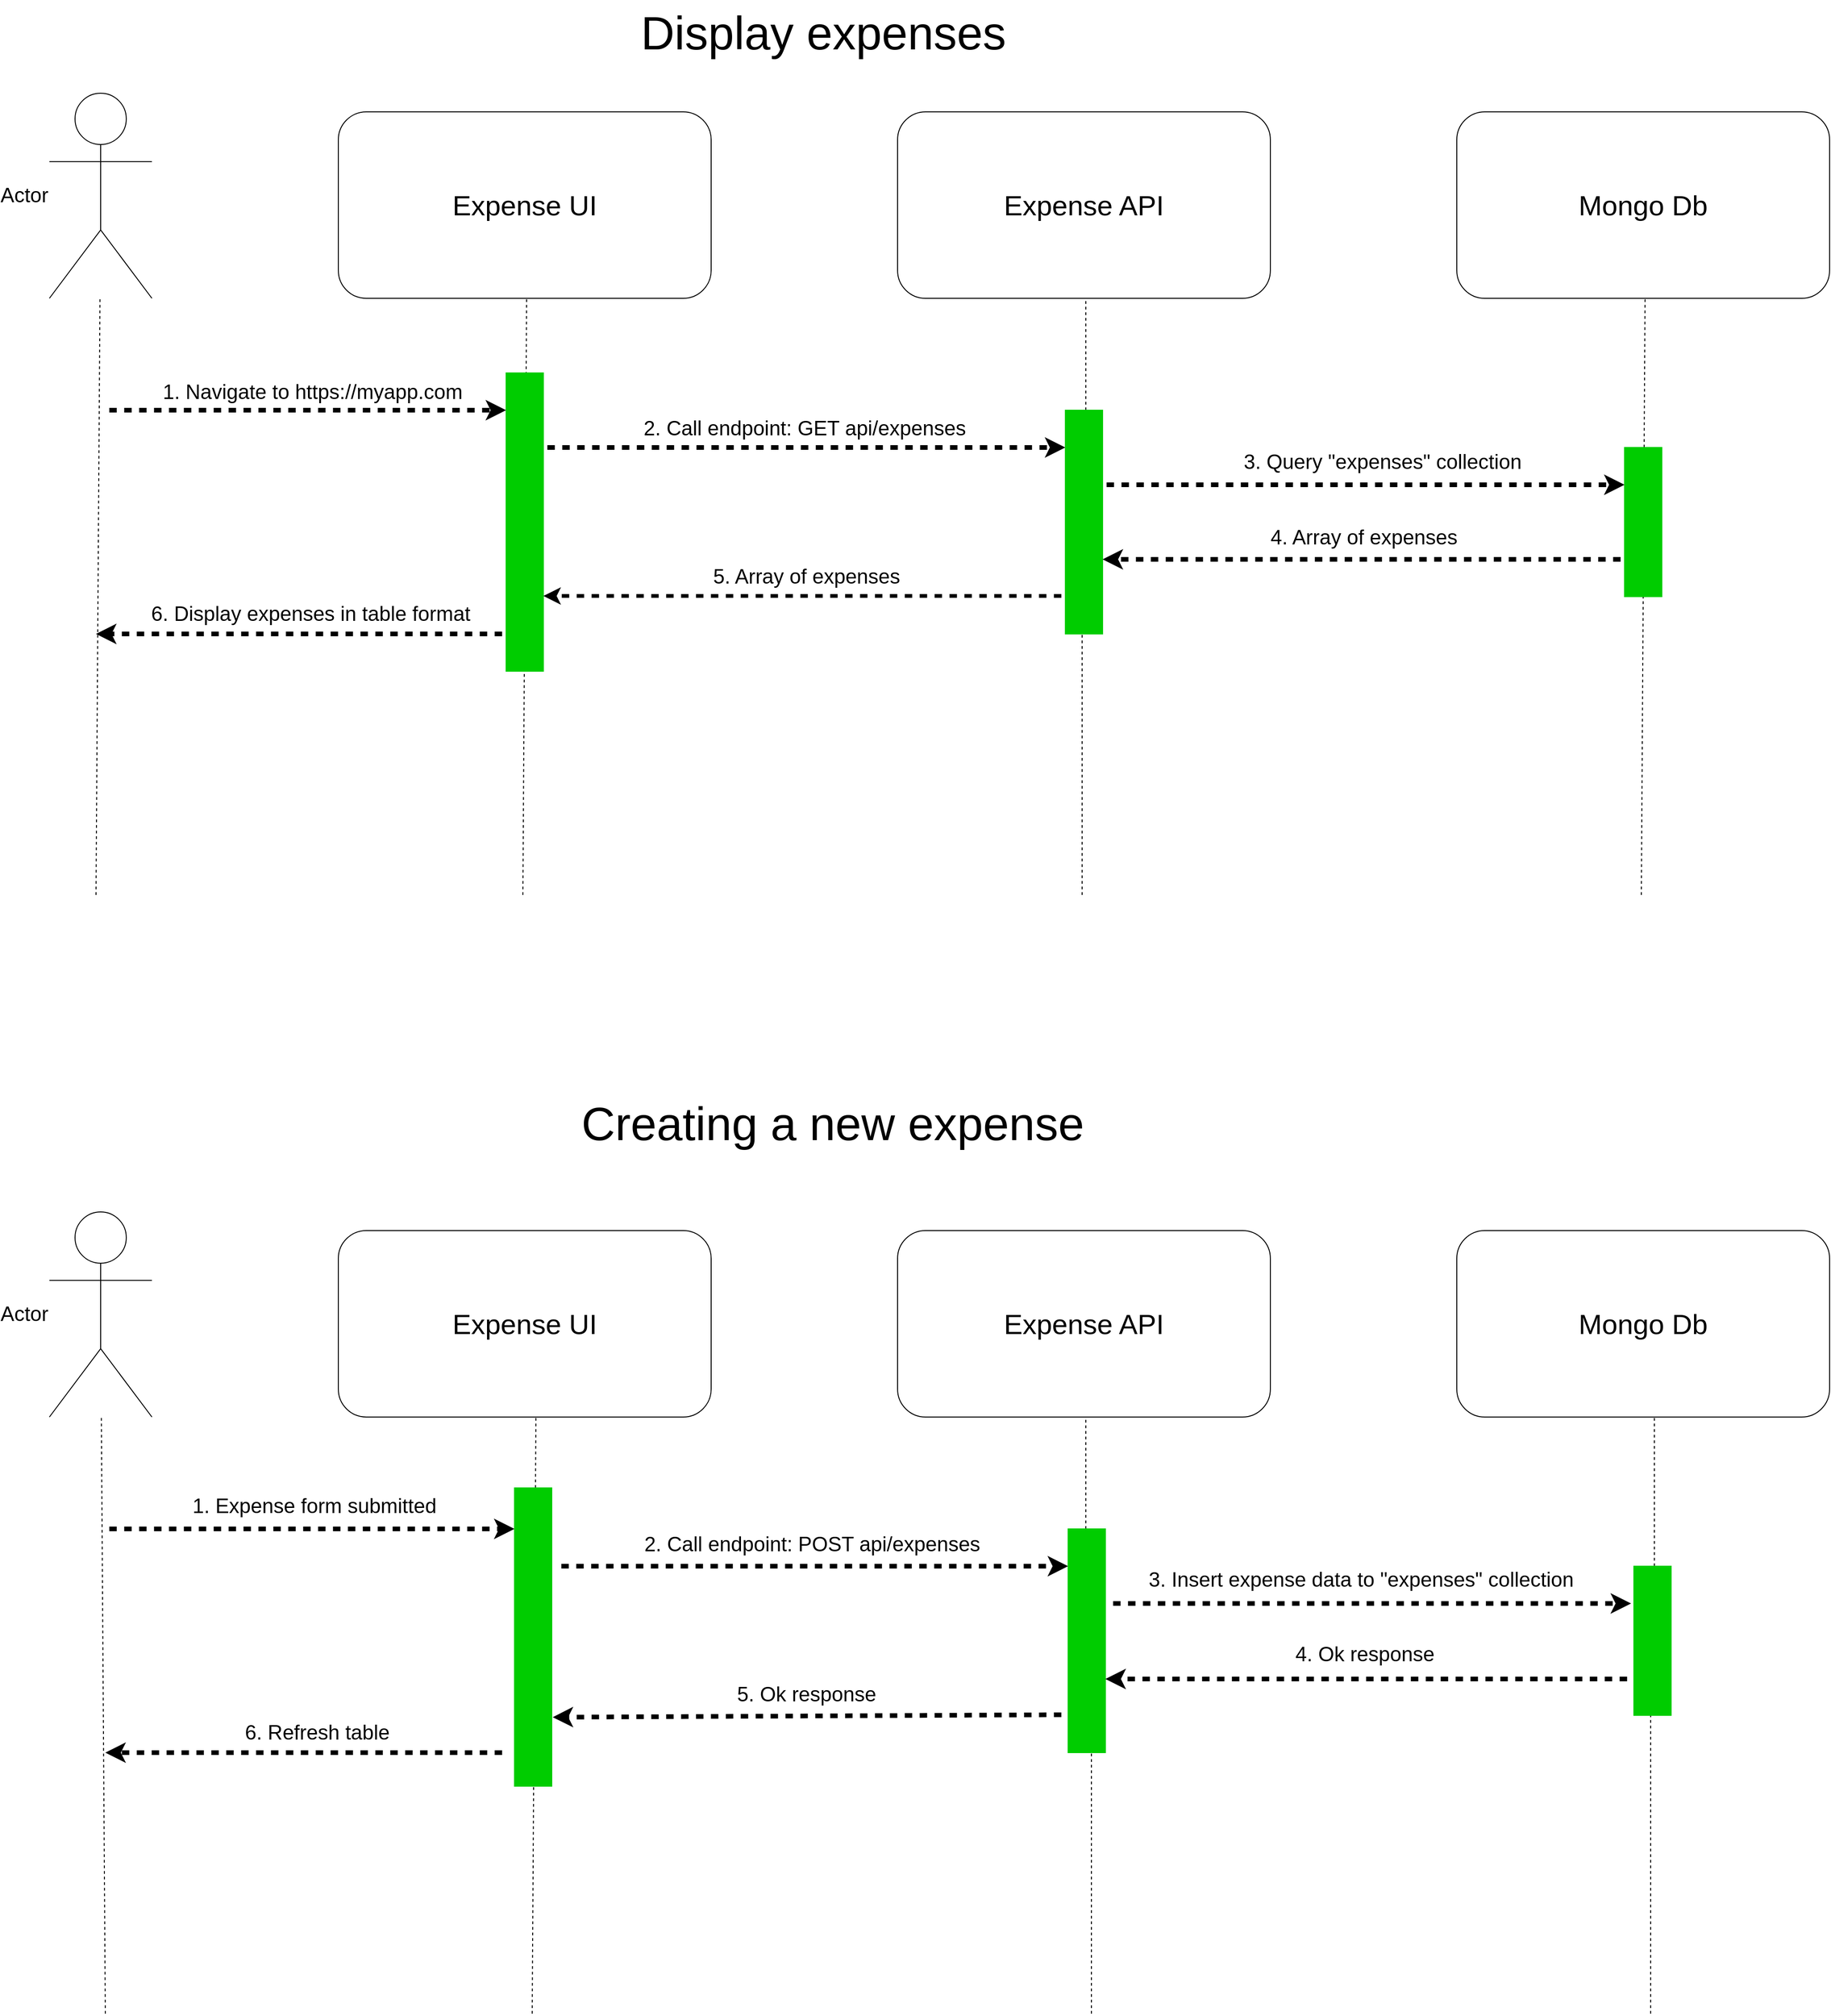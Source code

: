 <mxfile version="22.0.4" type="github">
  <diagram name="Page-1" id="9S9WcQxCw3WbPSDkXNFh">
    <mxGraphModel dx="2768" dy="1058" grid="0" gridSize="10" guides="1" tooltips="1" connect="1" arrows="1" fold="1" page="0" pageScale="1" pageWidth="850" pageHeight="1100" math="0" shadow="0">
      <root>
        <mxCell id="0" />
        <mxCell id="1" parent="0" />
        <mxCell id="2bjLfph6GWIjKSu_a6J0-2" value="Actor" style="shape=umlActor;verticalLabelPosition=middle;verticalAlign=middle;html=1;outlineConnect=0;fontSize=22;horizontal=1;labelPosition=left;align=right;" vertex="1" parent="1">
          <mxGeometry x="170" y="180" width="110" height="220" as="geometry" />
        </mxCell>
        <mxCell id="2bjLfph6GWIjKSu_a6J0-3" value="Expense UI" style="rounded=1;whiteSpace=wrap;html=1;fontSize=30;" vertex="1" parent="1">
          <mxGeometry x="480" y="200" width="400" height="200" as="geometry" />
        </mxCell>
        <mxCell id="2bjLfph6GWIjKSu_a6J0-15" value="Expense API" style="rounded=1;whiteSpace=wrap;html=1;fontSize=30;" vertex="1" parent="1">
          <mxGeometry x="1080" y="200" width="400" height="200" as="geometry" />
        </mxCell>
        <mxCell id="2bjLfph6GWIjKSu_a6J0-16" value="Mongo Db" style="rounded=1;whiteSpace=wrap;html=1;fontSize=30;" vertex="1" parent="1">
          <mxGeometry x="1680" y="200" width="400" height="200" as="geometry" />
        </mxCell>
        <mxCell id="2bjLfph6GWIjKSu_a6J0-18" value="" style="endArrow=none;dashed=1;html=1;rounded=0;" edge="1" parent="1" target="2bjLfph6GWIjKSu_a6J0-2">
          <mxGeometry width="50" height="50" relative="1" as="geometry">
            <mxPoint x="220" y="1040" as="sourcePoint" />
            <mxPoint x="222" y="400" as="targetPoint" />
          </mxGeometry>
        </mxCell>
        <mxCell id="2bjLfph6GWIjKSu_a6J0-19" value="" style="endArrow=none;dashed=1;html=1;rounded=0;" edge="1" parent="1">
          <mxGeometry width="50" height="50" relative="1" as="geometry">
            <mxPoint x="678" y="1040" as="sourcePoint" />
            <mxPoint x="682" y="400" as="targetPoint" />
          </mxGeometry>
        </mxCell>
        <mxCell id="2bjLfph6GWIjKSu_a6J0-20" value="" style="endArrow=none;dashed=1;html=1;rounded=0;" edge="1" parent="1" source="2bjLfph6GWIjKSu_a6J0-28">
          <mxGeometry width="50" height="50" relative="1" as="geometry">
            <mxPoint x="1278" y="1040" as="sourcePoint" />
            <mxPoint x="1282" y="400" as="targetPoint" />
          </mxGeometry>
        </mxCell>
        <mxCell id="2bjLfph6GWIjKSu_a6J0-21" value="" style="endArrow=none;dashed=1;html=1;rounded=0;" edge="1" parent="1">
          <mxGeometry width="50" height="50" relative="1" as="geometry">
            <mxPoint x="1878" y="1040" as="sourcePoint" />
            <mxPoint x="1882" y="400" as="targetPoint" />
          </mxGeometry>
        </mxCell>
        <mxCell id="2bjLfph6GWIjKSu_a6J0-22" value="" style="endArrow=classic;html=1;rounded=0;flowAnimation=1;strokeWidth=5;" edge="1" parent="1" target="2bjLfph6GWIjKSu_a6J0-23">
          <mxGeometry width="50" height="50" relative="1" as="geometry">
            <mxPoint x="230" y="520" as="sourcePoint" />
            <mxPoint x="620" y="520" as="targetPoint" />
          </mxGeometry>
        </mxCell>
        <mxCell id="2bjLfph6GWIjKSu_a6J0-26" value="1. Navigate to https://myapp.com" style="edgeLabel;html=1;align=center;verticalAlign=middle;resizable=0;points=[];fontSize=22;" vertex="1" connectable="0" parent="2bjLfph6GWIjKSu_a6J0-22">
          <mxGeometry x="-0.164" y="-1" relative="1" as="geometry">
            <mxPoint x="42" y="-20" as="offset" />
          </mxGeometry>
        </mxCell>
        <mxCell id="2bjLfph6GWIjKSu_a6J0-23" value="" style="html=1;points=[[0,0,0,0,5],[0,1,0,0,-5],[1,0,0,0,5],[1,1,0,0,-5]];perimeter=orthogonalPerimeter;outlineConnect=0;targetShapes=umlLifeline;portConstraint=eastwest;newEdgeStyle={&quot;curved&quot;:0,&quot;rounded&quot;:0};fontSize=13;perimeterSpacing=0;strokeWidth=1;fillColor=#00CC00;strokeColor=#00CC00;" vertex="1" parent="1">
          <mxGeometry x="660" y="480" width="40" height="320" as="geometry" />
        </mxCell>
        <mxCell id="2bjLfph6GWIjKSu_a6J0-27" value="" style="endArrow=classic;html=1;rounded=0;flowAnimation=1;ignoreEdge=0;strokeWidth=5;" edge="1" parent="1" target="2bjLfph6GWIjKSu_a6J0-28">
          <mxGeometry width="50" height="50" relative="1" as="geometry">
            <mxPoint x="700" y="560" as="sourcePoint" />
            <mxPoint x="800" y="560" as="targetPoint" />
          </mxGeometry>
        </mxCell>
        <mxCell id="2bjLfph6GWIjKSu_a6J0-35" value="&lt;font style=&quot;font-size: 22px;&quot;&gt;2. Call endpoint: GET api/expenses&lt;/font&gt;" style="edgeLabel;html=1;align=center;verticalAlign=middle;resizable=0;points=[];fontSize=22;" vertex="1" connectable="0" parent="2bjLfph6GWIjKSu_a6J0-27">
          <mxGeometry x="-0.005" y="-2" relative="1" as="geometry">
            <mxPoint x="1" y="-22" as="offset" />
          </mxGeometry>
        </mxCell>
        <mxCell id="2bjLfph6GWIjKSu_a6J0-29" value="" style="endArrow=none;dashed=1;html=1;rounded=0;" edge="1" parent="1" target="2bjLfph6GWIjKSu_a6J0-28">
          <mxGeometry width="50" height="50" relative="1" as="geometry">
            <mxPoint x="1278" y="1040" as="sourcePoint" />
            <mxPoint x="1282" y="400" as="targetPoint" />
          </mxGeometry>
        </mxCell>
        <mxCell id="2bjLfph6GWIjKSu_a6J0-28" value="" style="html=1;points=[[0,0,0,0,5],[0,1,0,0,-5],[1,0,0,0,5],[1,1,0,0,-5]];perimeter=orthogonalPerimeter;outlineConnect=0;targetShapes=umlLifeline;portConstraint=eastwest;newEdgeStyle={&quot;curved&quot;:0,&quot;rounded&quot;:0};fontSize=13;perimeterSpacing=0;strokeWidth=1;fillColor=#00CC00;strokeColor=#00CC00;" vertex="1" parent="1">
          <mxGeometry x="1260" y="520" width="40" height="240" as="geometry" />
        </mxCell>
        <mxCell id="2bjLfph6GWIjKSu_a6J0-30" value="" style="endArrow=classic;html=1;rounded=0;flowAnimation=1;strokeWidth=5;" edge="1" parent="1">
          <mxGeometry width="50" height="50" relative="1" as="geometry">
            <mxPoint x="1300" y="600" as="sourcePoint" />
            <mxPoint x="1860" y="600" as="targetPoint" />
          </mxGeometry>
        </mxCell>
        <mxCell id="2bjLfph6GWIjKSu_a6J0-36" value="&lt;font style=&quot;font-size: 22px;&quot;&gt;3. Query &quot;expenses&quot; collection&lt;/font&gt;" style="edgeLabel;html=1;align=center;verticalAlign=middle;resizable=0;points=[];fontSize=22;" vertex="1" connectable="0" parent="2bjLfph6GWIjKSu_a6J0-30">
          <mxGeometry x="-0.105" relative="1" as="geometry">
            <mxPoint x="49" y="-24" as="offset" />
          </mxGeometry>
        </mxCell>
        <mxCell id="2bjLfph6GWIjKSu_a6J0-31" value="" style="html=1;points=[[0,0,0,0,5],[0,1,0,0,-5],[1,0,0,0,5],[1,1,0,0,-5]];perimeter=orthogonalPerimeter;outlineConnect=0;targetShapes=umlLifeline;portConstraint=eastwest;newEdgeStyle={&quot;curved&quot;:0,&quot;rounded&quot;:0};fontSize=13;perimeterSpacing=0;strokeWidth=1;fillColor=#00CC00;strokeColor=#00CC00;" vertex="1" parent="1">
          <mxGeometry x="1860" y="560" width="40" height="160" as="geometry" />
        </mxCell>
        <mxCell id="2bjLfph6GWIjKSu_a6J0-32" value="" style="endArrow=classic;html=1;rounded=0;strokeWidth=5;flowAnimation=1;" edge="1" parent="1" target="2bjLfph6GWIjKSu_a6J0-28">
          <mxGeometry width="50" height="50" relative="1" as="geometry">
            <mxPoint x="1860" y="680" as="sourcePoint" />
            <mxPoint x="1570" y="680" as="targetPoint" />
          </mxGeometry>
        </mxCell>
        <mxCell id="2bjLfph6GWIjKSu_a6J0-37" value="&lt;font style=&quot;font-size: 22px;&quot;&gt;4. Array of expenses&lt;/font&gt;" style="edgeLabel;html=1;align=center;verticalAlign=middle;resizable=0;points=[];fontSize=22;" vertex="1" connectable="0" parent="2bjLfph6GWIjKSu_a6J0-32">
          <mxGeometry x="0.16" y="-1" relative="1" as="geometry">
            <mxPoint x="45" y="-22" as="offset" />
          </mxGeometry>
        </mxCell>
        <mxCell id="2bjLfph6GWIjKSu_a6J0-33" value="" style="endArrow=classic;html=1;rounded=0;strokeWidth=4;flowAnimation=1;" edge="1" parent="1">
          <mxGeometry width="50" height="50" relative="1" as="geometry">
            <mxPoint x="1260" y="719.31" as="sourcePoint" />
            <mxPoint x="700" y="719.31" as="targetPoint" />
          </mxGeometry>
        </mxCell>
        <mxCell id="2bjLfph6GWIjKSu_a6J0-38" value="5. Array of expenses" style="edgeLabel;html=1;align=center;verticalAlign=middle;resizable=0;points=[];fontSize=22;" vertex="1" connectable="0" parent="2bjLfph6GWIjKSu_a6J0-33">
          <mxGeometry x="0.0" y="2" relative="1" as="geometry">
            <mxPoint x="2" y="-23" as="offset" />
          </mxGeometry>
        </mxCell>
        <mxCell id="2bjLfph6GWIjKSu_a6J0-34" value="" style="endArrow=classic;html=1;rounded=0;strokeWidth=5;flowAnimation=1;" edge="1" parent="1">
          <mxGeometry width="50" height="50" relative="1" as="geometry">
            <mxPoint x="660" y="760" as="sourcePoint" />
            <mxPoint x="220" y="760" as="targetPoint" />
          </mxGeometry>
        </mxCell>
        <mxCell id="2bjLfph6GWIjKSu_a6J0-39" value="6. Display expenses in table format" style="edgeLabel;html=1;align=center;verticalAlign=middle;resizable=0;points=[];fontSize=22;" vertex="1" connectable="0" parent="2bjLfph6GWIjKSu_a6J0-34">
          <mxGeometry x="0.129" y="-2" relative="1" as="geometry">
            <mxPoint x="38" y="-19" as="offset" />
          </mxGeometry>
        </mxCell>
        <mxCell id="2bjLfph6GWIjKSu_a6J0-40" value="Display expenses" style="text;html=1;align=center;verticalAlign=middle;resizable=0;points=[];autosize=1;strokeColor=none;fillColor=none;fontSize=50;" vertex="1" parent="1">
          <mxGeometry x="790" y="80" width="420" height="70" as="geometry" />
        </mxCell>
        <mxCell id="2bjLfph6GWIjKSu_a6J0-41" value="Actor" style="shape=umlActor;verticalLabelPosition=middle;verticalAlign=middle;html=1;outlineConnect=0;fontSize=22;horizontal=1;labelPosition=left;align=right;" vertex="1" parent="1">
          <mxGeometry x="170" y="1380" width="110" height="220" as="geometry" />
        </mxCell>
        <mxCell id="2bjLfph6GWIjKSu_a6J0-42" value="Expense UI" style="rounded=1;whiteSpace=wrap;html=1;fontSize=30;" vertex="1" parent="1">
          <mxGeometry x="480" y="1400" width="400" height="200" as="geometry" />
        </mxCell>
        <mxCell id="2bjLfph6GWIjKSu_a6J0-43" value="Expense API" style="rounded=1;whiteSpace=wrap;html=1;fontSize=30;" vertex="1" parent="1">
          <mxGeometry x="1080" y="1400" width="400" height="200" as="geometry" />
        </mxCell>
        <mxCell id="2bjLfph6GWIjKSu_a6J0-44" value="Mongo Db" style="rounded=1;whiteSpace=wrap;html=1;fontSize=30;" vertex="1" parent="1">
          <mxGeometry x="1680" y="1400" width="400" height="200" as="geometry" />
        </mxCell>
        <mxCell id="2bjLfph6GWIjKSu_a6J0-45" value="" style="endArrow=none;dashed=1;html=1;rounded=0;" edge="1" parent="1" target="2bjLfph6GWIjKSu_a6J0-41">
          <mxGeometry width="50" height="50" relative="1" as="geometry">
            <mxPoint x="230" y="2240" as="sourcePoint" />
            <mxPoint x="232" y="1600" as="targetPoint" />
          </mxGeometry>
        </mxCell>
        <mxCell id="2bjLfph6GWIjKSu_a6J0-46" value="" style="endArrow=none;dashed=1;html=1;rounded=0;" edge="1" parent="1">
          <mxGeometry width="50" height="50" relative="1" as="geometry">
            <mxPoint x="688" y="2240" as="sourcePoint" />
            <mxPoint x="692" y="1600" as="targetPoint" />
          </mxGeometry>
        </mxCell>
        <mxCell id="2bjLfph6GWIjKSu_a6J0-47" value="" style="endArrow=none;dashed=1;html=1;rounded=0;" edge="1" parent="1" source="2bjLfph6GWIjKSu_a6J0-55">
          <mxGeometry width="50" height="50" relative="1" as="geometry">
            <mxPoint x="1278" y="2240" as="sourcePoint" />
            <mxPoint x="1282" y="1600" as="targetPoint" />
          </mxGeometry>
        </mxCell>
        <mxCell id="2bjLfph6GWIjKSu_a6J0-48" value="" style="endArrow=none;dashed=1;html=1;rounded=0;" edge="1" parent="1" source="2bjLfph6GWIjKSu_a6J0-58">
          <mxGeometry width="50" height="50" relative="1" as="geometry">
            <mxPoint x="1888" y="2240" as="sourcePoint" />
            <mxPoint x="1892" y="1600" as="targetPoint" />
          </mxGeometry>
        </mxCell>
        <mxCell id="2bjLfph6GWIjKSu_a6J0-49" value="" style="endArrow=classic;html=1;rounded=0;flowAnimation=1;strokeWidth=5;" edge="1" parent="1" target="2bjLfph6GWIjKSu_a6J0-51">
          <mxGeometry width="50" height="50" relative="1" as="geometry">
            <mxPoint x="230" y="1720" as="sourcePoint" />
            <mxPoint x="620" y="1720" as="targetPoint" />
          </mxGeometry>
        </mxCell>
        <mxCell id="2bjLfph6GWIjKSu_a6J0-50" value="1. Expense form submitted" style="edgeLabel;html=1;align=center;verticalAlign=middle;resizable=0;points=[];fontSize=22;" vertex="1" connectable="0" parent="2bjLfph6GWIjKSu_a6J0-49">
          <mxGeometry x="-0.164" y="-1" relative="1" as="geometry">
            <mxPoint x="40" y="-25" as="offset" />
          </mxGeometry>
        </mxCell>
        <mxCell id="2bjLfph6GWIjKSu_a6J0-51" value="" style="html=1;points=[[0,0,0,0,5],[0,1,0,0,-5],[1,0,0,0,5],[1,1,0,0,-5]];perimeter=orthogonalPerimeter;outlineConnect=0;targetShapes=umlLifeline;portConstraint=eastwest;newEdgeStyle={&quot;curved&quot;:0,&quot;rounded&quot;:0};fontSize=13;perimeterSpacing=0;strokeWidth=1;fillColor=#00CC00;strokeColor=#00CC00;" vertex="1" parent="1">
          <mxGeometry x="669" y="1676" width="40" height="320" as="geometry" />
        </mxCell>
        <mxCell id="2bjLfph6GWIjKSu_a6J0-52" value="" style="endArrow=classic;html=1;rounded=0;flowAnimation=1;ignoreEdge=0;strokeWidth=5;" edge="1" parent="1" target="2bjLfph6GWIjKSu_a6J0-55">
          <mxGeometry width="50" height="50" relative="1" as="geometry">
            <mxPoint x="715" y="1760" as="sourcePoint" />
            <mxPoint x="800" y="1760" as="targetPoint" />
          </mxGeometry>
        </mxCell>
        <mxCell id="2bjLfph6GWIjKSu_a6J0-53" value="&lt;font style=&quot;font-size: 22px;&quot;&gt;2. Call endpoint: POST api/expenses&lt;/font&gt;" style="edgeLabel;html=1;align=center;verticalAlign=middle;resizable=0;points=[];fontSize=22;" vertex="1" connectable="0" parent="2bjLfph6GWIjKSu_a6J0-52">
          <mxGeometry x="-0.005" y="-2" relative="1" as="geometry">
            <mxPoint y="-25" as="offset" />
          </mxGeometry>
        </mxCell>
        <mxCell id="2bjLfph6GWIjKSu_a6J0-54" value="" style="endArrow=none;dashed=1;html=1;rounded=0;" edge="1" parent="1" target="2bjLfph6GWIjKSu_a6J0-55">
          <mxGeometry width="50" height="50" relative="1" as="geometry">
            <mxPoint x="1288" y="2240" as="sourcePoint" />
            <mxPoint x="1292" y="1600" as="targetPoint" />
          </mxGeometry>
        </mxCell>
        <mxCell id="2bjLfph6GWIjKSu_a6J0-55" value="" style="html=1;points=[[0,0,0,0,5],[0,1,0,0,-5],[1,0,0,0,5],[1,1,0,0,-5]];perimeter=orthogonalPerimeter;outlineConnect=0;targetShapes=umlLifeline;portConstraint=eastwest;newEdgeStyle={&quot;curved&quot;:0,&quot;rounded&quot;:0};fontSize=13;perimeterSpacing=0;strokeWidth=1;fillColor=#00CC00;strokeColor=#00CC00;" vertex="1" parent="1">
          <mxGeometry x="1263" y="1720" width="40" height="240" as="geometry" />
        </mxCell>
        <mxCell id="2bjLfph6GWIjKSu_a6J0-56" value="" style="endArrow=classic;html=1;rounded=0;flowAnimation=1;strokeWidth=5;" edge="1" parent="1">
          <mxGeometry width="50" height="50" relative="1" as="geometry">
            <mxPoint x="1307" y="1800" as="sourcePoint" />
            <mxPoint x="1867" y="1800" as="targetPoint" />
          </mxGeometry>
        </mxCell>
        <mxCell id="2bjLfph6GWIjKSu_a6J0-57" value="&lt;font style=&quot;font-size: 22px;&quot;&gt;3. Insert expense data to &quot;expenses&quot; collection&lt;/font&gt;" style="edgeLabel;html=1;align=center;verticalAlign=middle;resizable=0;points=[];fontSize=22;" vertex="1" connectable="0" parent="2bjLfph6GWIjKSu_a6J0-56">
          <mxGeometry x="-0.105" relative="1" as="geometry">
            <mxPoint x="19" y="-25" as="offset" />
          </mxGeometry>
        </mxCell>
        <mxCell id="2bjLfph6GWIjKSu_a6J0-59" value="" style="endArrow=classic;html=1;rounded=0;strokeWidth=5;flowAnimation=1;" edge="1" parent="1" target="2bjLfph6GWIjKSu_a6J0-55">
          <mxGeometry width="50" height="50" relative="1" as="geometry">
            <mxPoint x="1867" y="1881" as="sourcePoint" />
            <mxPoint x="1570" y="1880" as="targetPoint" />
          </mxGeometry>
        </mxCell>
        <mxCell id="2bjLfph6GWIjKSu_a6J0-60" value="&lt;font style=&quot;font-size: 22px;&quot;&gt;4. Ok response&lt;br style=&quot;font-size: 22px;&quot;&gt;&lt;/font&gt;" style="edgeLabel;html=1;align=center;verticalAlign=middle;resizable=0;points=[];fontSize=22;" vertex="1" connectable="0" parent="2bjLfph6GWIjKSu_a6J0-59">
          <mxGeometry x="0.16" y="-1" relative="1" as="geometry">
            <mxPoint x="41" y="-25" as="offset" />
          </mxGeometry>
        </mxCell>
        <mxCell id="2bjLfph6GWIjKSu_a6J0-61" value="" style="endArrow=classic;html=1;rounded=0;strokeWidth=5;flowAnimation=1;" edge="1" parent="1">
          <mxGeometry width="50" height="50" relative="1" as="geometry">
            <mxPoint x="1260" y="1919.31" as="sourcePoint" />
            <mxPoint x="710" y="1922" as="targetPoint" />
          </mxGeometry>
        </mxCell>
        <mxCell id="2bjLfph6GWIjKSu_a6J0-62" value="5. Ok response" style="edgeLabel;html=1;align=center;verticalAlign=middle;resizable=0;points=[];fontSize=22;" vertex="1" connectable="0" parent="2bjLfph6GWIjKSu_a6J0-61">
          <mxGeometry x="0.0" y="2" relative="1" as="geometry">
            <mxPoint x="-3" y="-25" as="offset" />
          </mxGeometry>
        </mxCell>
        <mxCell id="2bjLfph6GWIjKSu_a6J0-63" value="" style="endArrow=classic;html=1;rounded=0;strokeWidth=5;flowAnimation=1;" edge="1" parent="1">
          <mxGeometry width="50" height="50" relative="1" as="geometry">
            <mxPoint x="660" y="1960" as="sourcePoint" />
            <mxPoint x="230" y="1960" as="targetPoint" />
          </mxGeometry>
        </mxCell>
        <mxCell id="2bjLfph6GWIjKSu_a6J0-64" value="6. Refresh table" style="edgeLabel;html=1;align=center;verticalAlign=middle;resizable=0;points=[];fontSize=22;" vertex="1" connectable="0" parent="2bjLfph6GWIjKSu_a6J0-63">
          <mxGeometry x="0.129" y="-2" relative="1" as="geometry">
            <mxPoint x="39" y="-19" as="offset" />
          </mxGeometry>
        </mxCell>
        <mxCell id="2bjLfph6GWIjKSu_a6J0-65" value="Creating a new expense" style="text;html=1;align=center;verticalAlign=middle;resizable=0;points=[];autosize=1;strokeColor=none;fillColor=none;fontSize=50;" vertex="1" parent="1">
          <mxGeometry x="730" y="1250" width="560" height="70" as="geometry" />
        </mxCell>
        <mxCell id="2bjLfph6GWIjKSu_a6J0-66" value="" style="endArrow=none;dashed=1;html=1;rounded=0;" edge="1" parent="1" target="2bjLfph6GWIjKSu_a6J0-58">
          <mxGeometry width="50" height="50" relative="1" as="geometry">
            <mxPoint x="1888" y="2240" as="sourcePoint" />
            <mxPoint x="1892" y="1600" as="targetPoint" />
          </mxGeometry>
        </mxCell>
        <mxCell id="2bjLfph6GWIjKSu_a6J0-58" value="" style="html=1;points=[[0,0,0,0,5],[0,1,0,0,-5],[1,0,0,0,5],[1,1,0,0,-5]];perimeter=orthogonalPerimeter;outlineConnect=0;targetShapes=umlLifeline;portConstraint=eastwest;newEdgeStyle={&quot;curved&quot;:0,&quot;rounded&quot;:0};fontSize=13;perimeterSpacing=0;strokeWidth=1;fillColor=#00CC00;strokeColor=#00CC00;" vertex="1" parent="1">
          <mxGeometry x="1870" y="1760" width="40" height="160" as="geometry" />
        </mxCell>
      </root>
    </mxGraphModel>
  </diagram>
</mxfile>
